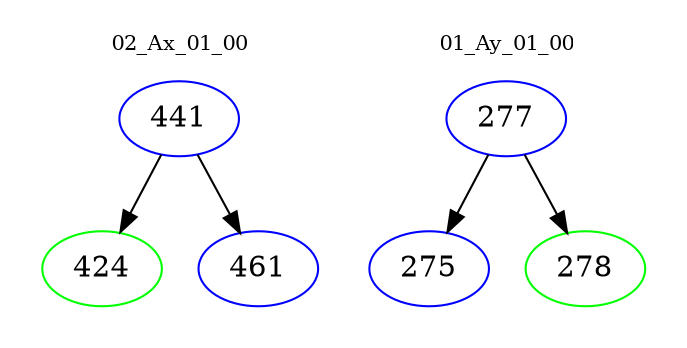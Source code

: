 digraph{
subgraph cluster_0 {
color = white
label = "02_Ax_01_00";
fontsize=10;
T0_441 [label="441", color="blue"]
T0_441 -> T0_424 [color="black"]
T0_424 [label="424", color="green"]
T0_441 -> T0_461 [color="black"]
T0_461 [label="461", color="blue"]
}
subgraph cluster_1 {
color = white
label = "01_Ay_01_00";
fontsize=10;
T1_277 [label="277", color="blue"]
T1_277 -> T1_275 [color="black"]
T1_275 [label="275", color="blue"]
T1_277 -> T1_278 [color="black"]
T1_278 [label="278", color="green"]
}
}

